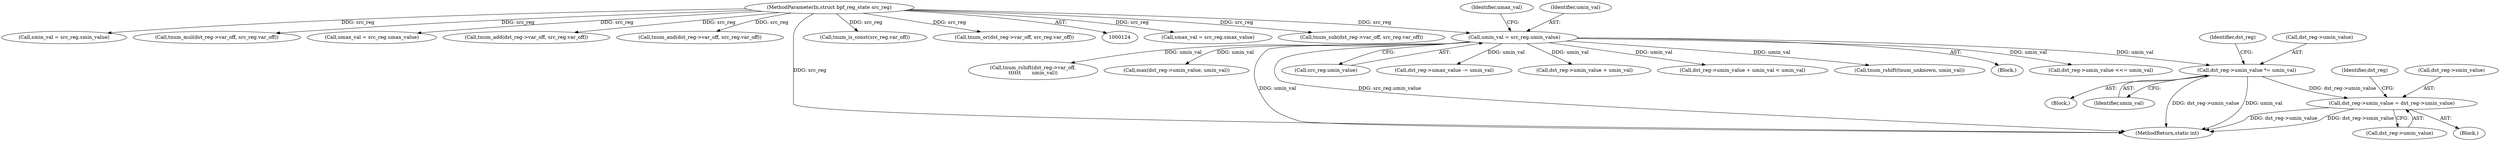 digraph "0_linux_0c17d1d2c61936401f4702e1846e2c19b200f958@pointer" {
"1000433" [label="(Call,dst_reg->smin_value = dst_reg->umin_value)"];
"1000404" [label="(Call,dst_reg->umin_value *= umin_val)"];
"1000171" [label="(Call,umin_val = src_reg.umin_value)"];
"1000128" [label="(MethodParameterIn,struct bpf_reg_state src_reg)"];
"1000166" [label="(Call,smax_val = src_reg.smax_value)"];
"1000739" [label="(Call,tnum_rshift(tnum_unknown, umin_val))"];
"1000129" [label="(Block,)"];
"1000128" [label="(MethodParameterIn,struct bpf_reg_state src_reg)"];
"1000352" [label="(Call,tnum_sub(dst_reg->var_off, src_reg.var_off))"];
"1000161" [label="(Call,smin_val = src_reg.smin_value)"];
"1000433" [label="(Call,dst_reg->smin_value = dst_reg->umin_value)"];
"1000365" [label="(Call,tnum_mul(dst_reg->var_off, src_reg.var_off))"];
"1000177" [label="(Identifier,umax_val)"];
"1000176" [label="(Call,umax_val = src_reg.umax_value)"];
"1000647" [label="(Call,dst_reg->umin_value <<= umin_val)"];
"1000437" [label="(Call,dst_reg->umin_value)"];
"1000275" [label="(Call,tnum_add(dst_reg->var_off, src_reg.var_off))"];
"1000472" [label="(Call,tnum_and(dst_reg->var_off, src_reg.var_off))"];
"1000729" [label="(Call,tnum_rshift(dst_reg->var_off,\n\t\t\t\t\t\t       umin_val))"];
"1000572" [label="(Call,max(dst_reg->umin_value, umin_val))"];
"1000432" [label="(Block,)"];
"1000411" [label="(Identifier,dst_reg)"];
"1000404" [label="(Call,dst_reg->umin_value *= umin_val)"];
"1000195" [label="(Block,)"];
"1000769" [label="(MethodReturn,static int)"];
"1000172" [label="(Identifier,umin_val)"];
"1000173" [label="(Call,src_reg.umin_value)"];
"1000343" [label="(Call,dst_reg->umax_value -= umin_val)"];
"1000408" [label="(Identifier,umin_val)"];
"1000442" [label="(Identifier,dst_reg)"];
"1000183" [label="(Call,tnum_is_const(src_reg.var_off))"];
"1000561" [label="(Call,tnum_or(dst_reg->var_off, src_reg.var_off))"];
"1000235" [label="(Call,dst_reg->umin_value + umin_val)"];
"1000434" [label="(Call,dst_reg->smin_value)"];
"1000171" [label="(Call,umin_val = src_reg.umin_value)"];
"1000234" [label="(Call,dst_reg->umin_value + umin_val < umin_val)"];
"1000405" [label="(Call,dst_reg->umin_value)"];
"1000433" -> "1000432"  [label="AST: "];
"1000433" -> "1000437"  [label="CFG: "];
"1000434" -> "1000433"  [label="AST: "];
"1000437" -> "1000433"  [label="AST: "];
"1000442" -> "1000433"  [label="CFG: "];
"1000433" -> "1000769"  [label="DDG: dst_reg->umin_value"];
"1000433" -> "1000769"  [label="DDG: dst_reg->smin_value"];
"1000404" -> "1000433"  [label="DDG: dst_reg->umin_value"];
"1000404" -> "1000195"  [label="AST: "];
"1000404" -> "1000408"  [label="CFG: "];
"1000405" -> "1000404"  [label="AST: "];
"1000408" -> "1000404"  [label="AST: "];
"1000411" -> "1000404"  [label="CFG: "];
"1000404" -> "1000769"  [label="DDG: dst_reg->umin_value"];
"1000404" -> "1000769"  [label="DDG: umin_val"];
"1000171" -> "1000404"  [label="DDG: umin_val"];
"1000171" -> "1000129"  [label="AST: "];
"1000171" -> "1000173"  [label="CFG: "];
"1000172" -> "1000171"  [label="AST: "];
"1000173" -> "1000171"  [label="AST: "];
"1000177" -> "1000171"  [label="CFG: "];
"1000171" -> "1000769"  [label="DDG: umin_val"];
"1000171" -> "1000769"  [label="DDG: src_reg.umin_value"];
"1000128" -> "1000171"  [label="DDG: src_reg"];
"1000171" -> "1000234"  [label="DDG: umin_val"];
"1000171" -> "1000235"  [label="DDG: umin_val"];
"1000171" -> "1000343"  [label="DDG: umin_val"];
"1000171" -> "1000572"  [label="DDG: umin_val"];
"1000171" -> "1000647"  [label="DDG: umin_val"];
"1000171" -> "1000729"  [label="DDG: umin_val"];
"1000171" -> "1000739"  [label="DDG: umin_val"];
"1000128" -> "1000124"  [label="AST: "];
"1000128" -> "1000769"  [label="DDG: src_reg"];
"1000128" -> "1000161"  [label="DDG: src_reg"];
"1000128" -> "1000166"  [label="DDG: src_reg"];
"1000128" -> "1000176"  [label="DDG: src_reg"];
"1000128" -> "1000183"  [label="DDG: src_reg"];
"1000128" -> "1000275"  [label="DDG: src_reg"];
"1000128" -> "1000352"  [label="DDG: src_reg"];
"1000128" -> "1000365"  [label="DDG: src_reg"];
"1000128" -> "1000472"  [label="DDG: src_reg"];
"1000128" -> "1000561"  [label="DDG: src_reg"];
}
